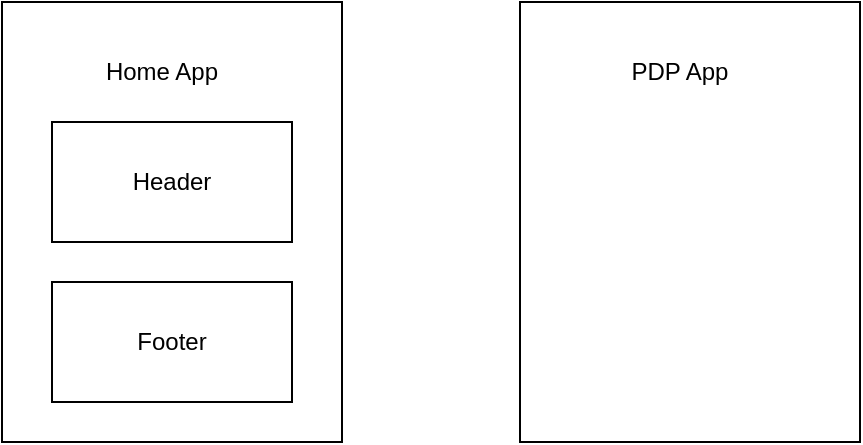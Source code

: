 <mxfile>
    <diagram id="S6hxGTdO0VWs5wwMKxto" name="Page-1">
        <mxGraphModel dx="503" dy="971" grid="1" gridSize="10" guides="1" tooltips="1" connect="1" arrows="1" fold="1" page="1" pageScale="1" pageWidth="827" pageHeight="1169" math="0" shadow="0">
            <root>
                <mxCell id="0"/>
                <mxCell id="1" parent="0"/>
                <mxCell id="2" value="" style="rounded=0;whiteSpace=wrap;html=1;" parent="1" vertex="1">
                    <mxGeometry x="70" y="100" width="170" height="220" as="geometry"/>
                </mxCell>
                <mxCell id="3" value="Home App" style="text;html=1;strokeColor=none;fillColor=none;align=center;verticalAlign=middle;whiteSpace=wrap;rounded=0;" parent="1" vertex="1">
                    <mxGeometry x="120" y="120" width="60" height="30" as="geometry"/>
                </mxCell>
                <mxCell id="4" value="Header" style="rounded=0;whiteSpace=wrap;html=1;" parent="1" vertex="1">
                    <mxGeometry x="95" y="160" width="120" height="60" as="geometry"/>
                </mxCell>
                <mxCell id="5" value="Footer" style="rounded=0;whiteSpace=wrap;html=1;" parent="1" vertex="1">
                    <mxGeometry x="95" y="240" width="120" height="60" as="geometry"/>
                </mxCell>
                <mxCell id="8" value="" style="rounded=0;whiteSpace=wrap;html=1;" parent="1" vertex="1">
                    <mxGeometry x="329" y="100" width="170" height="220" as="geometry"/>
                </mxCell>
                <mxCell id="9" value="PDP App" style="text;html=1;strokeColor=none;fillColor=none;align=center;verticalAlign=middle;whiteSpace=wrap;rounded=0;" parent="1" vertex="1">
                    <mxGeometry x="379" y="120" width="60" height="30" as="geometry"/>
                </mxCell>
            </root>
        </mxGraphModel>
    </diagram>
    <diagram id="k3x1Qvi4gl5SmLnF5BcZ" name="NPM">
        <mxGraphModel dx="503" dy="971" grid="1" gridSize="10" guides="1" tooltips="1" connect="1" arrows="1" fold="1" page="1" pageScale="1" pageWidth="827" pageHeight="1169" math="0" shadow="0">
            <root>
                <mxCell id="0"/>
                <mxCell id="1" parent="0"/>
                <mxCell id="hedhdV8DgwGNOq_B7aRF-17" style="edgeStyle=orthogonalEdgeStyle;html=1;exitX=1;exitY=0.25;exitDx=0;exitDy=0;entryX=0.25;entryY=0;entryDx=0;entryDy=0;" parent="1" source="hedhdV8DgwGNOq_B7aRF-1" target="hedhdV8DgwGNOq_B7aRF-9" edge="1">
                    <mxGeometry relative="1" as="geometry"/>
                </mxCell>
                <mxCell id="hedhdV8DgwGNOq_B7aRF-1" value="" style="rounded=0;whiteSpace=wrap;html=1;" parent="1" vertex="1">
                    <mxGeometry x="180" y="100" width="170" height="220" as="geometry"/>
                </mxCell>
                <mxCell id="hedhdV8DgwGNOq_B7aRF-2" value="Home App (1.0.1)" style="text;html=1;strokeColor=none;fillColor=none;align=center;verticalAlign=middle;whiteSpace=wrap;rounded=0;" parent="1" vertex="1">
                    <mxGeometry x="230" y="120" width="60" height="30" as="geometry"/>
                </mxCell>
                <mxCell id="hedhdV8DgwGNOq_B7aRF-18" style="edgeStyle=orthogonalEdgeStyle;html=1;exitX=0;exitY=0.25;exitDx=0;exitDy=0;entryX=0.75;entryY=0;entryDx=0;entryDy=0;" parent="1" source="hedhdV8DgwGNOq_B7aRF-5" target="hedhdV8DgwGNOq_B7aRF-9" edge="1">
                    <mxGeometry relative="1" as="geometry"/>
                </mxCell>
                <mxCell id="hedhdV8DgwGNOq_B7aRF-5" value="" style="rounded=0;whiteSpace=wrap;html=1;" parent="1" vertex="1">
                    <mxGeometry x="600" y="100" width="170" height="220" as="geometry"/>
                </mxCell>
                <mxCell id="hedhdV8DgwGNOq_B7aRF-6" value="PDP App (1.0.1)" style="text;html=1;strokeColor=none;fillColor=none;align=center;verticalAlign=middle;whiteSpace=wrap;rounded=0;" parent="1" vertex="1">
                    <mxGeometry x="650" y="120" width="60" height="30" as="geometry"/>
                </mxCell>
                <mxCell id="hedhdV8DgwGNOq_B7aRF-9" value="" style="rounded=0;whiteSpace=wrap;html=1;" parent="1" vertex="1">
                    <mxGeometry x="390" y="170" width="170" height="220" as="geometry"/>
                </mxCell>
                <mxCell id="hedhdV8DgwGNOq_B7aRF-10" value="NPM lib (1.0.1)" style="text;html=1;strokeColor=none;fillColor=none;align=center;verticalAlign=middle;whiteSpace=wrap;rounded=0;" parent="1" vertex="1">
                    <mxGeometry x="441" y="190" width="60" height="30" as="geometry"/>
                </mxCell>
                <mxCell id="hedhdV8DgwGNOq_B7aRF-3" value="Header" style="rounded=0;whiteSpace=wrap;html=1;" parent="1" vertex="1">
                    <mxGeometry x="410" y="220" width="120" height="60" as="geometry"/>
                </mxCell>
                <mxCell id="hedhdV8DgwGNOq_B7aRF-4" value="Footer" style="rounded=0;whiteSpace=wrap;html=1;" parent="1" vertex="1">
                    <mxGeometry x="410" y="300" width="120" height="60" as="geometry"/>
                </mxCell>
            </root>
        </mxGraphModel>
    </diagram>
    <diagram id="xGKOYb5ZbisrOOQPCy5_" name="Asset Store">
        <mxGraphModel dx="906" dy="500" grid="1" gridSize="10" guides="1" tooltips="1" connect="1" arrows="1" fold="1" page="1" pageScale="1" pageWidth="827" pageHeight="1169" math="0" shadow="0">
            <root>
                <mxCell id="0"/>
                <mxCell id="1" parent="0"/>
                <mxCell id="GN8Rumr_YZeu4pHdoEZd-1" value="" style="rounded=0;whiteSpace=wrap;html=1;" vertex="1" parent="1">
                    <mxGeometry x="130" y="100" width="170" height="220" as="geometry"/>
                </mxCell>
                <mxCell id="GN8Rumr_YZeu4pHdoEZd-2" value="Home App" style="text;html=1;strokeColor=none;fillColor=none;align=center;verticalAlign=middle;whiteSpace=wrap;rounded=0;" vertex="1" parent="1">
                    <mxGeometry x="180" y="120" width="60" height="30" as="geometry"/>
                </mxCell>
                <mxCell id="GN8Rumr_YZeu4pHdoEZd-5" value="" style="rounded=0;whiteSpace=wrap;html=1;" vertex="1" parent="1">
                    <mxGeometry x="580" y="100" width="170" height="220" as="geometry"/>
                </mxCell>
                <mxCell id="GN8Rumr_YZeu4pHdoEZd-6" value="PDP App" style="text;html=1;strokeColor=none;fillColor=none;align=center;verticalAlign=middle;whiteSpace=wrap;rounded=0;" vertex="1" parent="1">
                    <mxGeometry x="630" y="120" width="60" height="30" as="geometry"/>
                </mxCell>
                <mxCell id="GN8Rumr_YZeu4pHdoEZd-9" value="" style="rounded=0;whiteSpace=wrap;html=1;" vertex="1" parent="1">
                    <mxGeometry x="360" y="10" width="170" height="220" as="geometry"/>
                </mxCell>
                <mxCell id="GN8Rumr_YZeu4pHdoEZd-10" value="Header/ Footer Project" style="text;html=1;strokeColor=none;fillColor=none;align=center;verticalAlign=middle;whiteSpace=wrap;rounded=0;" vertex="1" parent="1">
                    <mxGeometry x="410" y="30" width="80" height="30" as="geometry"/>
                </mxCell>
                <mxCell id="GN8Rumr_YZeu4pHdoEZd-3" value="Header" style="rounded=0;whiteSpace=wrap;html=1;" vertex="1" parent="1">
                    <mxGeometry x="385" y="70" width="120" height="60" as="geometry"/>
                </mxCell>
                <mxCell id="GN8Rumr_YZeu4pHdoEZd-4" value="Footer" style="rounded=0;whiteSpace=wrap;html=1;" vertex="1" parent="1">
                    <mxGeometry x="385" y="150" width="120" height="60" as="geometry"/>
                </mxCell>
            </root>
        </mxGraphModel>
    </diagram>
    <diagram id="JLdY10lzX0a3hfk4T-4M" name="Module Federation">
        <mxGraphModel dx="503" dy="971" grid="1" gridSize="10" guides="1" tooltips="1" connect="1" arrows="1" fold="1" page="1" pageScale="1" pageWidth="827" pageHeight="1169" math="0" shadow="0">
            <root>
                <mxCell id="0"/>
                <mxCell id="1" parent="0"/>
                <mxCell id="NP-Hd7qaYeQPGbol1Jtm-1" value="" style="rounded=0;whiteSpace=wrap;html=1;" parent="1" vertex="1">
                    <mxGeometry x="170" y="100" width="210" height="430" as="geometry"/>
                </mxCell>
                <mxCell id="NP-Hd7qaYeQPGbol1Jtm-2" value="Home App" style="text;html=1;strokeColor=none;fillColor=none;align=center;verticalAlign=middle;whiteSpace=wrap;rounded=0;" parent="1" vertex="1">
                    <mxGeometry x="240" y="120" width="60" height="30" as="geometry"/>
                </mxCell>
                <mxCell id="NP-Hd7qaYeQPGbol1Jtm-3" value="Header" style="rounded=0;whiteSpace=wrap;html=1;" parent="1" vertex="1">
                    <mxGeometry x="215" y="160" width="120" height="60" as="geometry"/>
                </mxCell>
                <mxCell id="NP-Hd7qaYeQPGbol1Jtm-4" value="Footer" style="rounded=0;whiteSpace=wrap;html=1;" parent="1" vertex="1">
                    <mxGeometry x="215" y="250" width="120" height="60" as="geometry"/>
                </mxCell>
                <mxCell id="NP-Hd7qaYeQPGbol1Jtm-7" style="edgeStyle=orthogonalEdgeStyle;html=1;exitX=0;exitY=0.25;exitDx=0;exitDy=0;entryX=1;entryY=0.5;entryDx=0;entryDy=0;" parent="1" source="NP-Hd7qaYeQPGbol1Jtm-5" target="NP-Hd7qaYeQPGbol1Jtm-3" edge="1">
                    <mxGeometry relative="1" as="geometry"/>
                </mxCell>
                <mxCell id="NP-Hd7qaYeQPGbol1Jtm-8" style="edgeStyle=orthogonalEdgeStyle;html=1;exitX=0;exitY=0.75;exitDx=0;exitDy=0;entryX=1;entryY=0.5;entryDx=0;entryDy=0;" parent="1" source="NP-Hd7qaYeQPGbol1Jtm-5" target="NP-Hd7qaYeQPGbol1Jtm-4" edge="1">
                    <mxGeometry relative="1" as="geometry"/>
                </mxCell>
                <mxCell id="u5J7wiJchgIySf5X7J7J-4" style="edgeStyle=none;html=1;exitX=0;exitY=1;exitDx=0;exitDy=0;entryX=1;entryY=0.5;entryDx=0;entryDy=0;" edge="1" parent="1" source="NP-Hd7qaYeQPGbol1Jtm-5" target="u5J7wiJchgIySf5X7J7J-3">
                    <mxGeometry relative="1" as="geometry"/>
                </mxCell>
                <mxCell id="NP-Hd7qaYeQPGbol1Jtm-5" value="" style="rounded=0;whiteSpace=wrap;html=1;" parent="1" vertex="1">
                    <mxGeometry x="460" y="90" width="190" height="230" as="geometry"/>
                </mxCell>
                <mxCell id="NP-Hd7qaYeQPGbol1Jtm-6" value="PDP App" style="text;html=1;strokeColor=none;fillColor=none;align=center;verticalAlign=middle;whiteSpace=wrap;rounded=0;" parent="1" vertex="1">
                    <mxGeometry x="499" y="120" width="60" height="30" as="geometry"/>
                </mxCell>
                <mxCell id="u5J7wiJchgIySf5X7J7J-3" value="Product (js) Function" style="rounded=0;whiteSpace=wrap;html=1;" vertex="1" parent="1">
                    <mxGeometry x="215" y="340" width="120" height="60" as="geometry"/>
                </mxCell>
            </root>
        </mxGraphModel>
    </diagram>
    <diagram id="lakoiUuoskOS1b-AQDyw" name="Page-5">
        <mxGraphModel dx="503" dy="971" grid="1" gridSize="10" guides="1" tooltips="1" connect="1" arrows="1" fold="1" page="1" pageScale="1" pageWidth="827" pageHeight="1169" math="0" shadow="0">
            <root>
                <mxCell id="0"/>
                <mxCell id="1" parent="0"/>
            </root>
        </mxGraphModel>
    </diagram>
</mxfile>